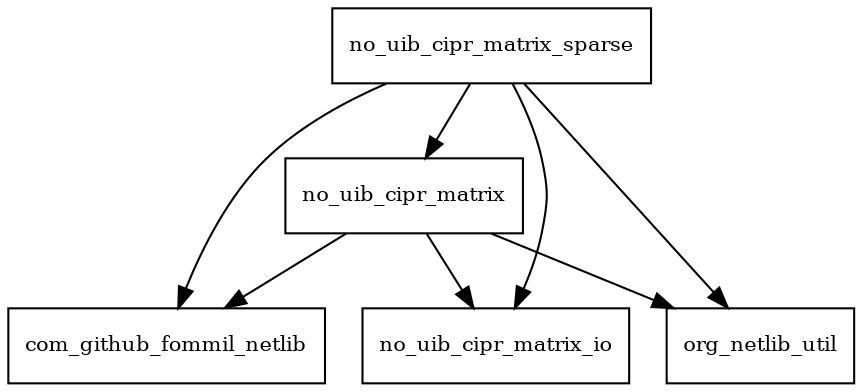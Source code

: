 digraph mtj_1_0_4_package_dependencies {
  node [shape = box, fontsize=10.0];
  no_uib_cipr_matrix -> com_github_fommil_netlib;
  no_uib_cipr_matrix -> no_uib_cipr_matrix_io;
  no_uib_cipr_matrix -> org_netlib_util;
  no_uib_cipr_matrix_sparse -> com_github_fommil_netlib;
  no_uib_cipr_matrix_sparse -> no_uib_cipr_matrix;
  no_uib_cipr_matrix_sparse -> no_uib_cipr_matrix_io;
  no_uib_cipr_matrix_sparse -> org_netlib_util;
}

